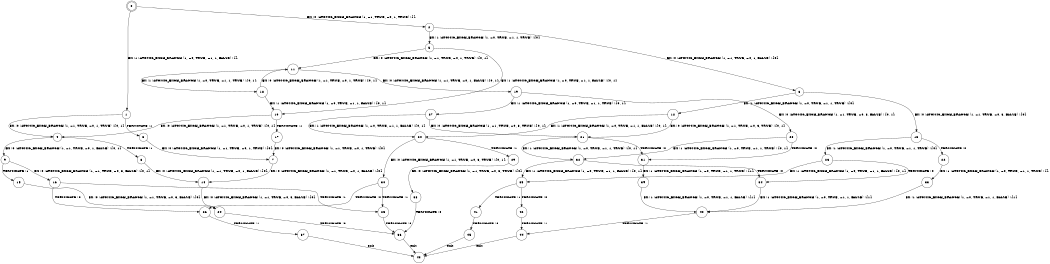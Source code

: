 digraph BCG {
size = "7, 10.5";
center = TRUE;
node [shape = circle];
0 [peripheries = 2];
0 -> 1 [label = "EX !1 !ATOMIC_EXCH_BRANCH (1, +0, TRUE, +1, 1, FALSE) !{}"];
0 -> 2 [label = "EX !0 !ATOMIC_EXCH_BRANCH (1, +1, TRUE, +0, 1, TRUE) !{}"];
1 -> 3 [label = "TERMINATE !1"];
1 -> 4 [label = "EX !0 !ATOMIC_EXCH_BRANCH (1, +1, TRUE, +0, 1, TRUE) !{0, 1}"];
2 -> 5 [label = "EX !1 !ATOMIC_EXCH_BRANCH (1, +0, TRUE, +1, 1, TRUE) !{0}"];
2 -> 6 [label = "EX !0 !ATOMIC_EXCH_BRANCH (1, +1, TRUE, +0, 1, FALSE) !{0}"];
3 -> 7 [label = "EX !0 !ATOMIC_EXCH_BRANCH (1, +1, TRUE, +0, 1, TRUE) !{0}"];
4 -> 8 [label = "TERMINATE !1"];
4 -> 9 [label = "EX !0 !ATOMIC_EXCH_BRANCH (1, +1, TRUE, +0, 1, FALSE) !{0, 1}"];
5 -> 10 [label = "EX !1 !ATOMIC_EXCH_BRANCH (1, +0, TRUE, +1, 1, FALSE) !{0, 1}"];
5 -> 11 [label = "EX !0 !ATOMIC_EXCH_BRANCH (1, +1, TRUE, +0, 1, TRUE) !{0, 1}"];
6 -> 12 [label = "EX !1 !ATOMIC_EXCH_BRANCH (1, +0, TRUE, +1, 1, TRUE) !{0}"];
6 -> 13 [label = "EX !0 !ATOMIC_EXCH_BRANCH (1, +1, TRUE, +0, 3, FALSE) !{0}"];
7 -> 14 [label = "EX !0 !ATOMIC_EXCH_BRANCH (1, +1, TRUE, +0, 1, FALSE) !{0}"];
8 -> 14 [label = "EX !0 !ATOMIC_EXCH_BRANCH (1, +1, TRUE, +0, 1, FALSE) !{0}"];
9 -> 15 [label = "TERMINATE !1"];
9 -> 16 [label = "EX !0 !ATOMIC_EXCH_BRANCH (1, +1, TRUE, +0, 3, FALSE) !{0, 1}"];
10 -> 17 [label = "TERMINATE !1"];
10 -> 4 [label = "EX !0 !ATOMIC_EXCH_BRANCH (1, +1, TRUE, +0, 1, TRUE) !{0, 1}"];
11 -> 18 [label = "EX !1 !ATOMIC_EXCH_BRANCH (1, +0, TRUE, +1, 1, TRUE) !{0, 1}"];
11 -> 19 [label = "EX !0 !ATOMIC_EXCH_BRANCH (1, +1, TRUE, +0, 1, FALSE) !{0, 1}"];
12 -> 20 [label = "EX !1 !ATOMIC_EXCH_BRANCH (1, +0, TRUE, +1, 1, FALSE) !{0, 1}"];
12 -> 21 [label = "EX !0 !ATOMIC_EXCH_BRANCH (1, +1, TRUE, +0, 3, TRUE) !{0, 1}"];
13 -> 22 [label = "TERMINATE !0"];
13 -> 23 [label = "EX !1 !ATOMIC_EXCH_BRANCH (1, +0, TRUE, +1, 1, TRUE) !{0}"];
14 -> 24 [label = "EX !0 !ATOMIC_EXCH_BRANCH (1, +1, TRUE, +0, 3, FALSE) !{0}"];
15 -> 24 [label = "EX !0 !ATOMIC_EXCH_BRANCH (1, +1, TRUE, +0, 3, FALSE) !{0}"];
16 -> 25 [label = "TERMINATE !1"];
16 -> 26 [label = "TERMINATE !0"];
17 -> 7 [label = "EX !0 !ATOMIC_EXCH_BRANCH (1, +1, TRUE, +0, 1, TRUE) !{0}"];
18 -> 10 [label = "EX !1 !ATOMIC_EXCH_BRANCH (1, +0, TRUE, +1, 1, FALSE) !{0, 1}"];
18 -> 11 [label = "EX !0 !ATOMIC_EXCH_BRANCH (1, +1, TRUE, +0, 1, TRUE) !{0, 1}"];
19 -> 27 [label = "EX !1 !ATOMIC_EXCH_BRANCH (1, +0, TRUE, +1, 1, TRUE) !{0, 1}"];
19 -> 28 [label = "EX !0 !ATOMIC_EXCH_BRANCH (1, +1, TRUE, +0, 3, FALSE) !{0, 1}"];
20 -> 29 [label = "TERMINATE !1"];
20 -> 30 [label = "EX !0 !ATOMIC_EXCH_BRANCH (1, +1, TRUE, +0, 3, TRUE) !{0, 1}"];
21 -> 31 [label = "TERMINATE !0"];
21 -> 32 [label = "EX !1 !ATOMIC_EXCH_BRANCH (1, +0, TRUE, +1, 1, TRUE) !{0, 1}"];
22 -> 33 [label = "EX !1 !ATOMIC_EXCH_BRANCH (1, +0, TRUE, +1, 1, TRUE) !{}"];
23 -> 34 [label = "TERMINATE !0"];
23 -> 35 [label = "EX !1 !ATOMIC_EXCH_BRANCH (1, +0, TRUE, +1, 1, FALSE) !{0, 1}"];
24 -> 36 [label = "TERMINATE !0"];
25 -> 36 [label = "TERMINATE !0"];
26 -> 37 [label = "TERMINATE !1"];
27 -> 20 [label = "EX !1 !ATOMIC_EXCH_BRANCH (1, +0, TRUE, +1, 1, FALSE) !{0, 1}"];
27 -> 21 [label = "EX !0 !ATOMIC_EXCH_BRANCH (1, +1, TRUE, +0, 3, TRUE) !{0, 1}"];
28 -> 31 [label = "TERMINATE !0"];
28 -> 32 [label = "EX !1 !ATOMIC_EXCH_BRANCH (1, +0, TRUE, +1, 1, TRUE) !{0, 1}"];
29 -> 38 [label = "EX !0 !ATOMIC_EXCH_BRANCH (1, +1, TRUE, +0, 3, TRUE) !{0}"];
30 -> 25 [label = "TERMINATE !1"];
30 -> 26 [label = "TERMINATE !0"];
31 -> 39 [label = "EX !1 !ATOMIC_EXCH_BRANCH (1, +0, TRUE, +1, 1, TRUE) !{1}"];
32 -> 34 [label = "TERMINATE !0"];
32 -> 35 [label = "EX !1 !ATOMIC_EXCH_BRANCH (1, +0, TRUE, +1, 1, FALSE) !{0, 1}"];
33 -> 40 [label = "EX !1 !ATOMIC_EXCH_BRANCH (1, +0, TRUE, +1, 1, FALSE) !{1}"];
34 -> 40 [label = "EX !1 !ATOMIC_EXCH_BRANCH (1, +0, TRUE, +1, 1, FALSE) !{1}"];
35 -> 41 [label = "TERMINATE !1"];
35 -> 42 [label = "TERMINATE !0"];
36 -> 43 [label = "exit"];
37 -> 43 [label = "exit"];
38 -> 36 [label = "TERMINATE !0"];
39 -> 40 [label = "EX !1 !ATOMIC_EXCH_BRANCH (1, +0, TRUE, +1, 1, FALSE) !{1}"];
40 -> 44 [label = "TERMINATE !1"];
41 -> 45 [label = "TERMINATE !0"];
42 -> 44 [label = "TERMINATE !1"];
44 -> 43 [label = "exit"];
45 -> 43 [label = "exit"];
}
